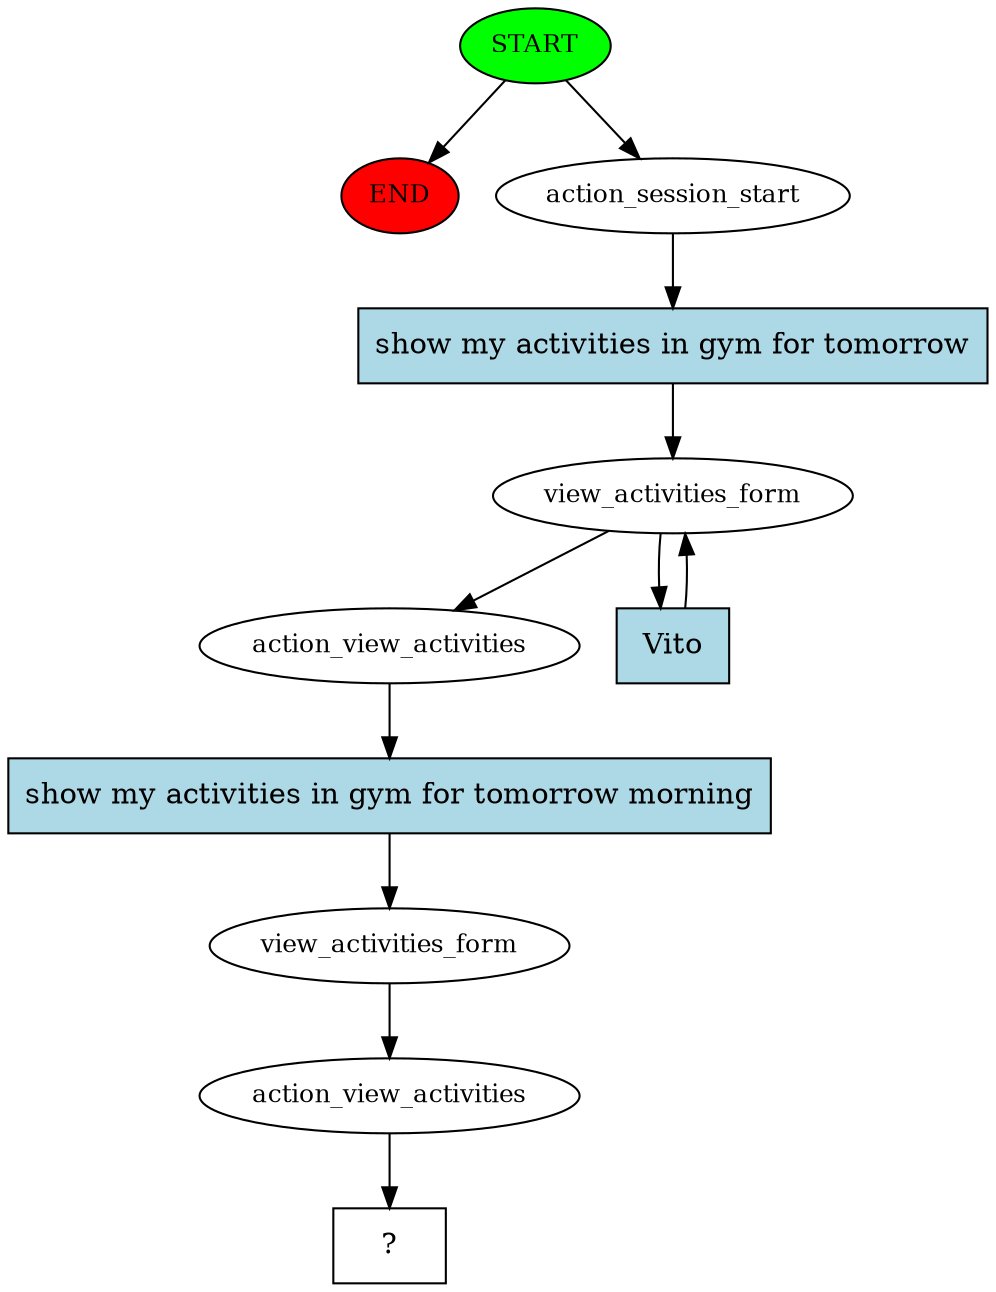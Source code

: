 digraph  {
0 [class="start active", fillcolor=green, fontsize=12, label=START, style=filled];
"-1" [class=end, fillcolor=red, fontsize=12, label=END, style=filled];
1 [class=active, fontsize=12, label=action_session_start];
2 [class=active, fontsize=12, label=view_activities_form];
4 [class=active, fontsize=12, label=action_view_activities];
5 [class=active, fontsize=12, label=view_activities_form];
6 [class=active, fontsize=12, label=action_view_activities];
7 [class="intent dashed active", label="  ?  ", shape=rect];
8 [class="intent active", fillcolor=lightblue, label="show my activities in gym for tomorrow", shape=rect, style=filled];
9 [class="intent active", fillcolor=lightblue, label=Vito, shape=rect, style=filled];
10 [class="intent active", fillcolor=lightblue, label="show my activities in gym for tomorrow morning", shape=rect, style=filled];
0 -> "-1"  [class="", key=NONE, label=""];
0 -> 1  [class=active, key=NONE, label=""];
1 -> 8  [class=active, key=0];
2 -> 4  [class=active, key=NONE, label=""];
2 -> 9  [class=active, key=0];
4 -> 10  [class=active, key=0];
5 -> 6  [class=active, key=NONE, label=""];
6 -> 7  [class=active, key=NONE, label=""];
8 -> 2  [class=active, key=0];
9 -> 2  [class=active, key=0];
10 -> 5  [class=active, key=0];
}
